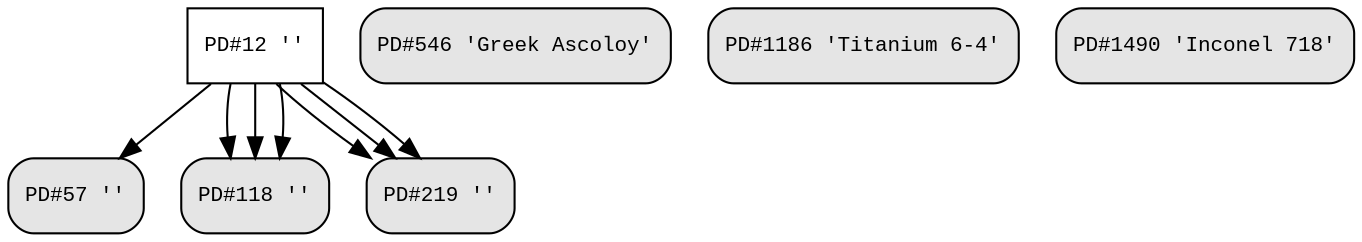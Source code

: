 digraph G {
node [fontname="Courier New", fontsize=10];
node [shape=box, style="filled, rounded", fillcolor="#E5E5E5"];
I12 [label="PD#12 ''"];
I57 [label="PD#57 ''"];
I118 [label="PD#118 ''"];
I219 [label="PD#219 ''"];
I546 [label="PD#546 'Greek Ascoloy'"];
I1186 [label="PD#1186 'Titanium 6-4'"];
I1490 [label="PD#1490 'Inconel 718'"];
I12 -> I57;
I12 -> I118;
I12 -> I118;
I12 -> I118;
I12 -> I219;
I12 -> I219;
I12 -> I219;
I12 [shape=box, style=""];
I12 [shape=box, style=""];
I12 [shape=box, style=""];
I12 [shape=box, style=""];
I12 [shape=box, style=""];
I12 [shape=box, style=""];
I12 [shape=box, style=""];
}
